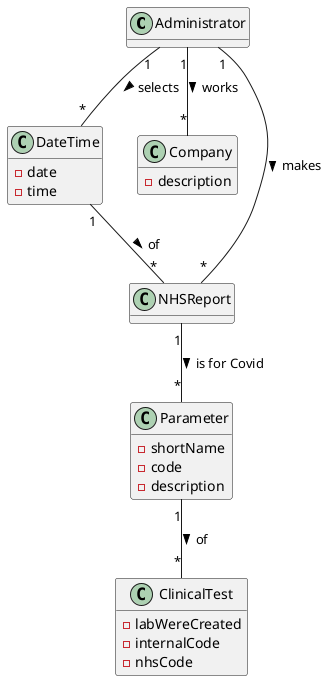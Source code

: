 @startuml
'https://plantuml.com/sequence-diagram

hide methods

class Administrator


class ClinicalTest {
    -labWereCreated
    -internalCode
    -nhsCode
}


class DateTime {
    -date
    -time
}

class Company {
    -description
}

class Parameter {
    -shortName
    -code
    -description
}

Administrator"1" -- "*"Company : > works
Administrator"1"--"*"NHSReport : > makes
Administrator"1"--"*"DateTime : > selects
DateTime"1"--"*"NHSReport : > of
NHSReport"1"--"*"Parameter: > is for Covid
Parameter"1"--"*"ClinicalTest : > of
@enduml